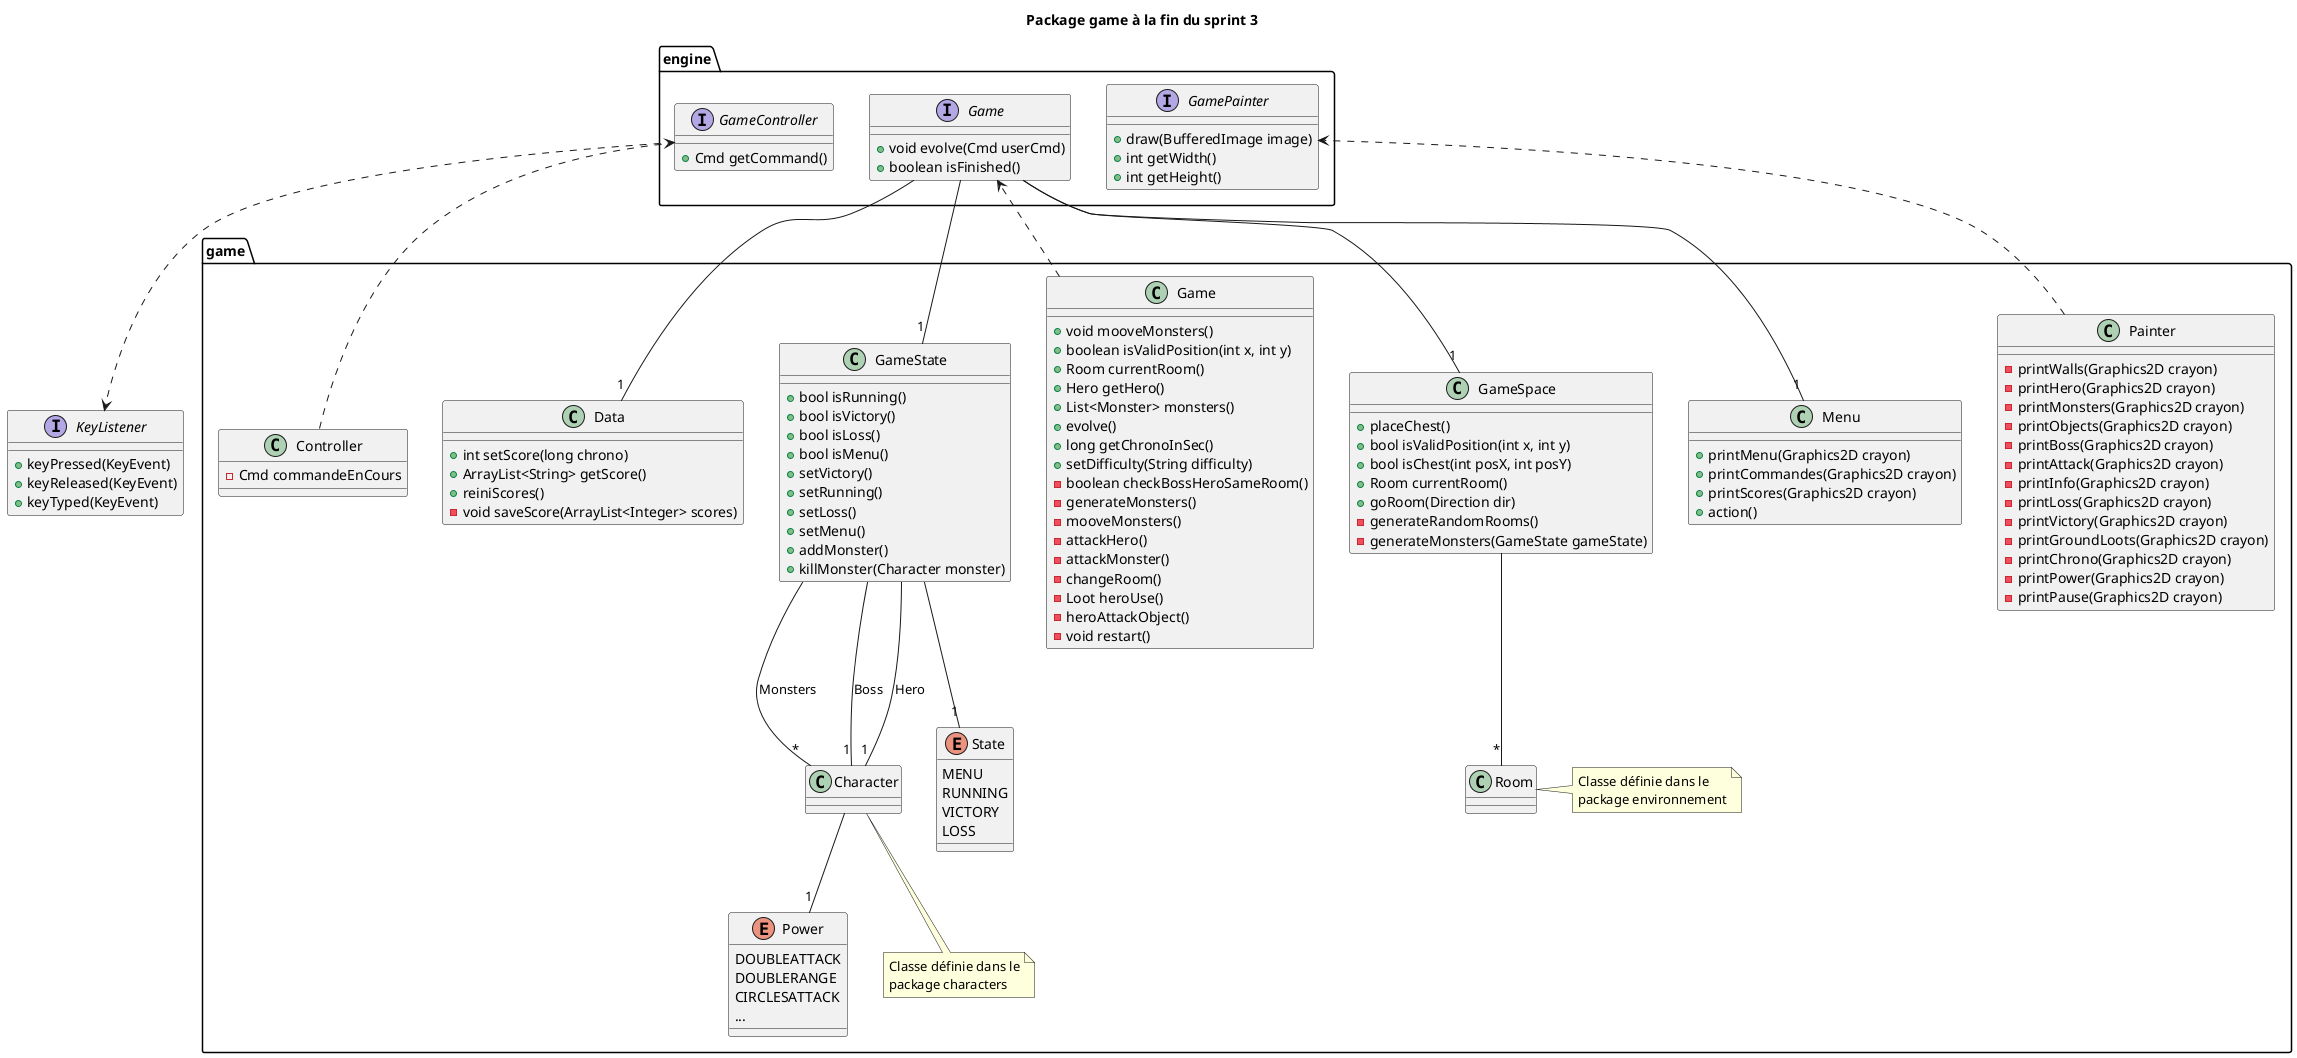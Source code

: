 @startuml
title Package game à la fin du sprint 3

interface KeyListener {
    + keyPressed(KeyEvent)
    + keyReleased(KeyEvent)
    + keyTyped(KeyEvent)
}



package engine {

    
    interface GameController {
        + Cmd getCommand()
    }
    GameController ..> KeyListener

    

    
    interface GamePainter {
        + draw(BufferedImage image)
        + int getWidth()
        + int getHeight()
    }


    interface engine.Game {
        + void evolve(Cmd userCmd)
        + boolean isFinished()
    }
}









package game {
    
    /' Classe Controller & co '/

    class Controller {
        - Cmd commandeEnCours
    }
    Controller ..> GameController

    









    /' Classe Painter & co '/

    class Painter {
        - printWalls(Graphics2D crayon)
        - printHero(Graphics2D crayon)
        - printMonsters(Graphics2D crayon)
        - printObjects(Graphics2D crayon)
        - printBoss(Graphics2D crayon)
        - printAttack(Graphics2D crayon)
        - printInfo(Graphics2D crayon)
        - printLoss(Graphics2D crayon)
        - printVictory(Graphics2D crayon)
        - printGroundLoots(Graphics2D crayon)
        - printChrono(Graphics2D crayon)
        - printPower(Graphics2D crayon)
        - printPause(Graphics2D crayon)
    }
    Painter ..> GamePainter






    class Character {

    }


    enum Power {
        DOUBLEATTACK
        DOUBLERANGE
        CIRCLESATTACK
        ...
    }
    Character --"1" Power







    /' Classe GameState & co '/

    enum State {
        MENU
        RUNNING
        VICTORY
        LOSS
    }

    GameState --"1" Character : Hero
    GameState --"*" Character : Monsters
    GameState --"1" Character : Boss

    GameState --"1" State

    note bottom of Character : Classe définie dans le\npackage characters

    class GameState {
        + bool isRunning()
        + bool isVictory()
        + bool isLoss()
        + bool isMenu()
        + setVictory()
        + setRunning()
        + setLoss()
        + setMenu()
        + addMonster()
        + killMonster(Character monster)
    }












    /' Classe GameSpace & co '/
    class GameSpace {
        + placeChest()
        + bool isValidPosition(int x, int y)
        + bool isChest(int posX, int posY)
        + Room currentRoom()
        + goRoom(Direction dir)
        - generateRandomRooms()
        - generateMonsters(GameState gameState)
    }
    GameSpace --"*" Room
    note right of Room : Classe définie dans le\npackage environnement











    /' Classe Game & co '/
    Game --"1" GameSpace
    Game --"1" GameState
    Game --"1" Menu
    Game --"1" Data
    class Game {
        + void mooveMonsters() 
        + boolean isValidPosition(int x, int y) 
        + Room currentRoom() 
        + Hero getHero() 
        + List<Monster> monsters()
        + evolve()
        + long getChronoInSec()
        + setDifficulty(String difficulty)
        - boolean checkBossHeroSameRoom()
        - generateMonsters()
        - mooveMonsters()
        - attackHero()
        - attackMonster()
        - changeRoom()
        - Loot heroUse()
        - heroAttackObject()
        - void restart() 
    }

    class Data {
        + int setScore(long chrono)
        + ArrayList<String> getScore()
        + reiniScores()
        - void saveScore(ArrayList<Integer> scores)

    }

    Game ..> engine.Game












    /' Classe Menu '/
    class Menu {
        + printMenu(Graphics2D crayon)
        + printCommandes(Graphics2D crayon)
        + printScores(Graphics2D crayon)
        + action()
    }
}
@enduml

